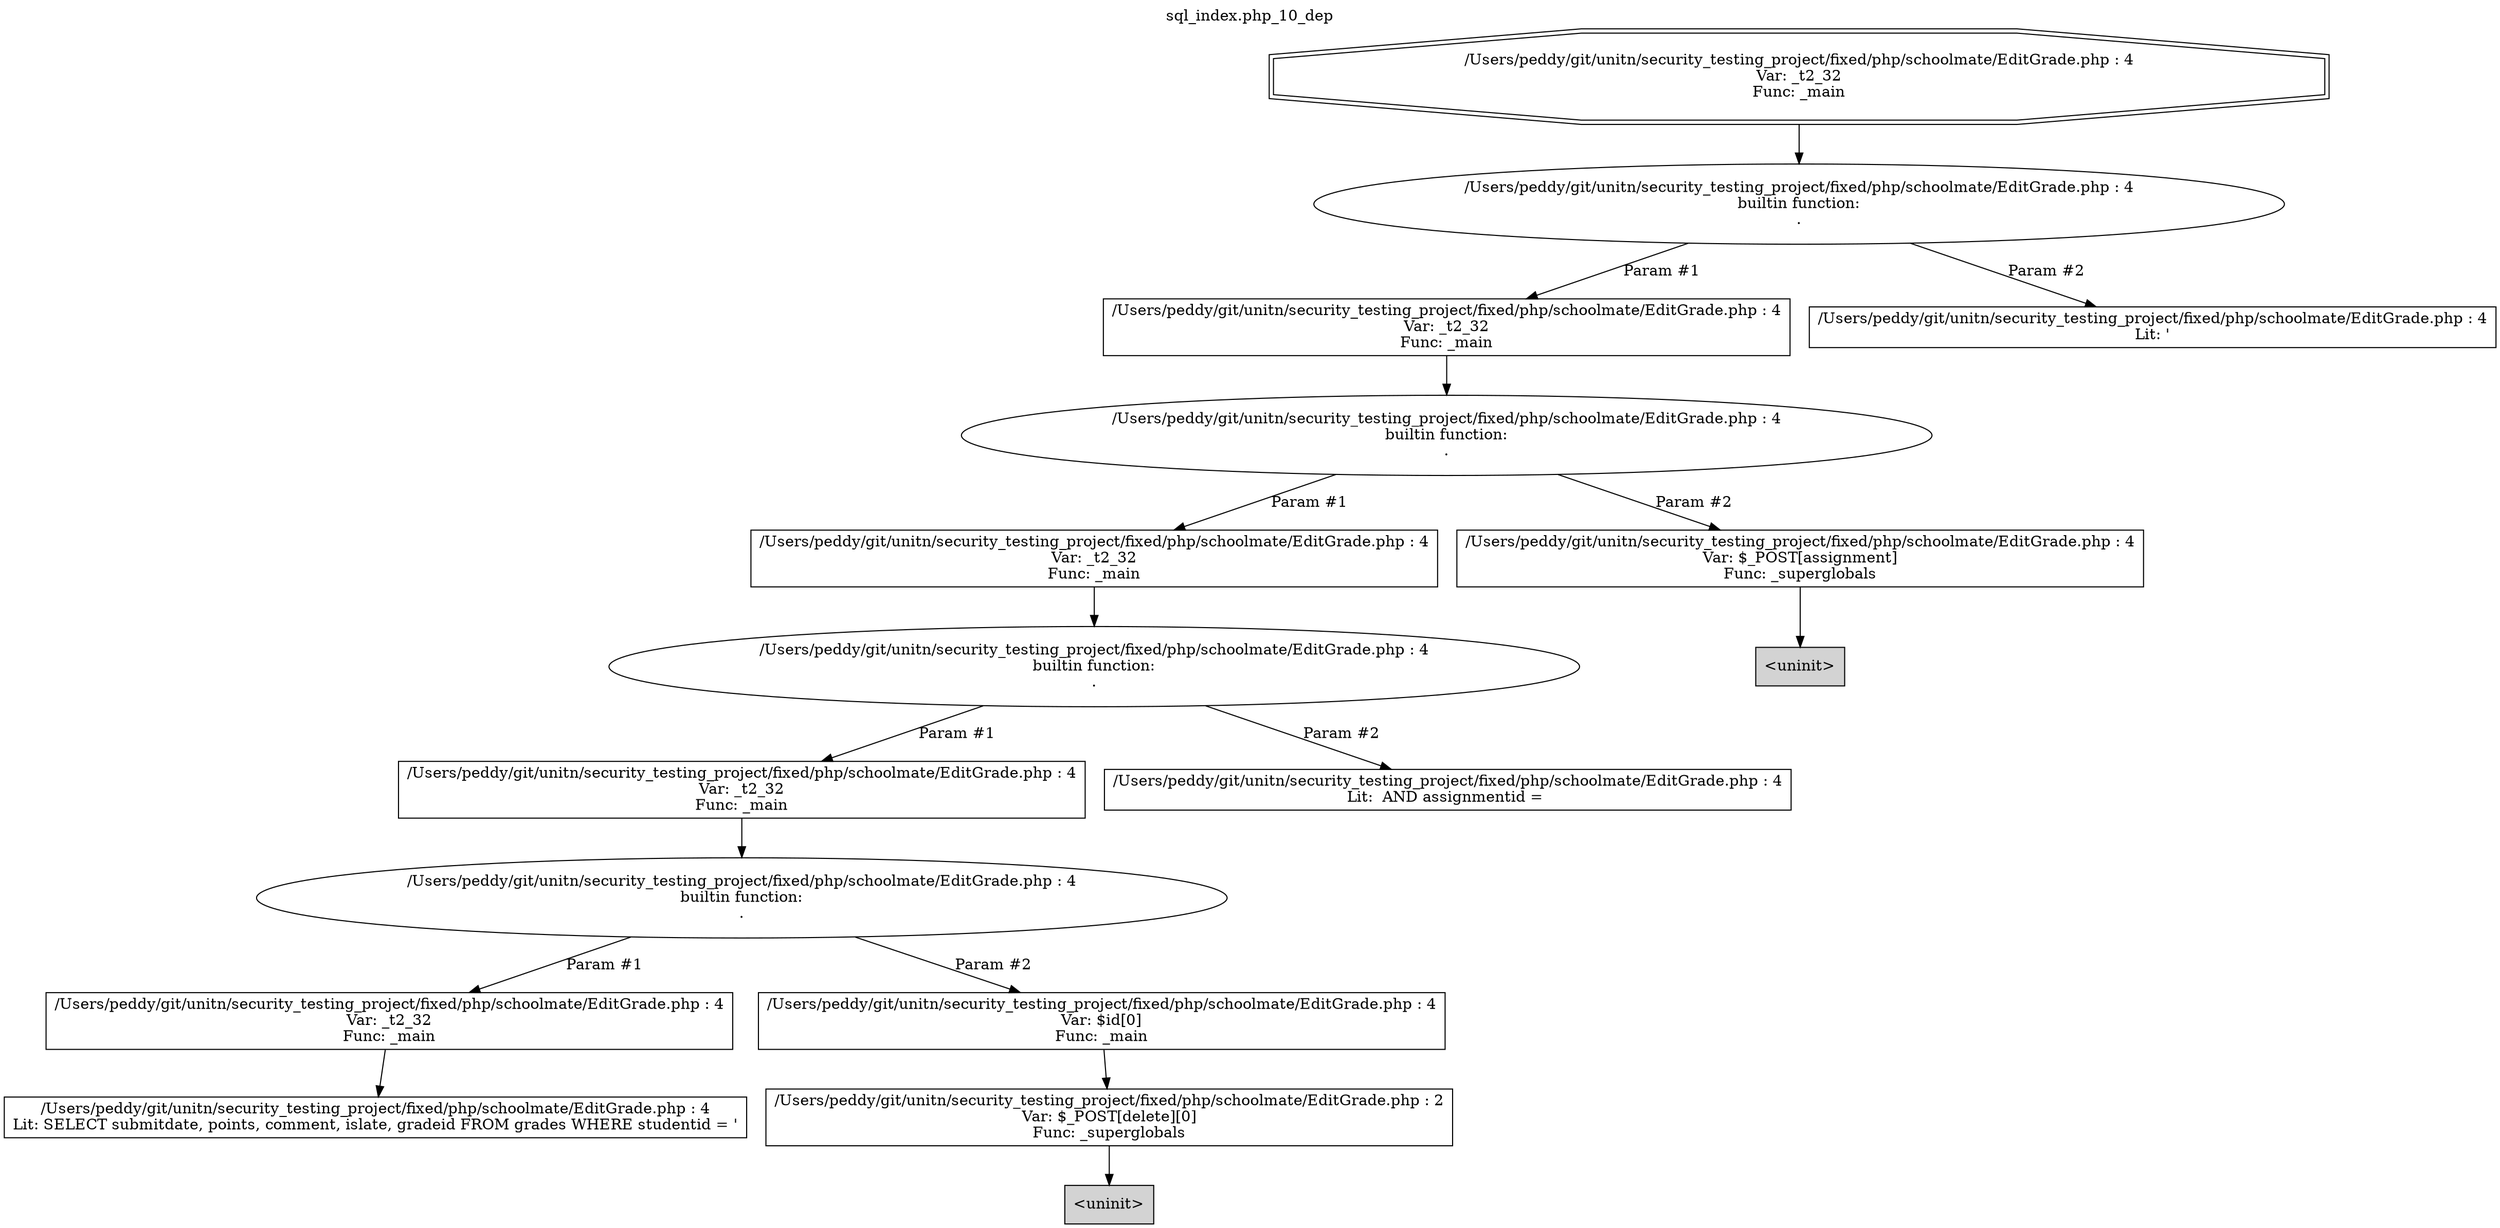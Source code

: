 digraph cfg {
  label="sql_index.php_10_dep";
  labelloc=t;
  n1 [shape=doubleoctagon, label="/Users/peddy/git/unitn/security_testing_project/fixed/php/schoolmate/EditGrade.php : 4\nVar: _t2_32\nFunc: _main\n"];
  n2 [shape=ellipse, label="/Users/peddy/git/unitn/security_testing_project/fixed/php/schoolmate/EditGrade.php : 4\nbuiltin function:\n.\n"];
  n3 [shape=box, label="/Users/peddy/git/unitn/security_testing_project/fixed/php/schoolmate/EditGrade.php : 4\nVar: _t2_32\nFunc: _main\n"];
  n4 [shape=ellipse, label="/Users/peddy/git/unitn/security_testing_project/fixed/php/schoolmate/EditGrade.php : 4\nbuiltin function:\n.\n"];
  n5 [shape=box, label="/Users/peddy/git/unitn/security_testing_project/fixed/php/schoolmate/EditGrade.php : 4\nVar: _t2_32\nFunc: _main\n"];
  n6 [shape=ellipse, label="/Users/peddy/git/unitn/security_testing_project/fixed/php/schoolmate/EditGrade.php : 4\nbuiltin function:\n.\n"];
  n7 [shape=box, label="/Users/peddy/git/unitn/security_testing_project/fixed/php/schoolmate/EditGrade.php : 4\nVar: _t2_32\nFunc: _main\n"];
  n8 [shape=ellipse, label="/Users/peddy/git/unitn/security_testing_project/fixed/php/schoolmate/EditGrade.php : 4\nbuiltin function:\n.\n"];
  n9 [shape=box, label="/Users/peddy/git/unitn/security_testing_project/fixed/php/schoolmate/EditGrade.php : 4\nVar: _t2_32\nFunc: _main\n"];
  n10 [shape=box, label="/Users/peddy/git/unitn/security_testing_project/fixed/php/schoolmate/EditGrade.php : 4\nLit: SELECT submitdate, points, comment, islate, gradeid FROM grades WHERE studentid = '\n"];
  n11 [shape=box, label="/Users/peddy/git/unitn/security_testing_project/fixed/php/schoolmate/EditGrade.php : 4\nVar: $id[0]\nFunc: _main\n"];
  n12 [shape=box, label="/Users/peddy/git/unitn/security_testing_project/fixed/php/schoolmate/EditGrade.php : 2\nVar: $_POST[delete][0]\nFunc: _superglobals\n"];
  n13 [shape=box, label="<uninit>",style=filled];
  n14 [shape=box, label="/Users/peddy/git/unitn/security_testing_project/fixed/php/schoolmate/EditGrade.php : 4\nLit:  AND assignmentid = \n"];
  n15 [shape=box, label="/Users/peddy/git/unitn/security_testing_project/fixed/php/schoolmate/EditGrade.php : 4\nVar: $_POST[assignment]\nFunc: _superglobals\n"];
  n16 [shape=box, label="<uninit>",style=filled];
  n17 [shape=box, label="/Users/peddy/git/unitn/security_testing_project/fixed/php/schoolmate/EditGrade.php : 4\nLit: '\n"];
  n1 -> n2;
  n3 -> n4;
  n5 -> n6;
  n7 -> n8;
  n9 -> n10;
  n8 -> n9[label="Param #1"];
  n8 -> n11[label="Param #2"];
  n12 -> n13;
  n11 -> n12;
  n6 -> n7[label="Param #1"];
  n6 -> n14[label="Param #2"];
  n4 -> n5[label="Param #1"];
  n4 -> n15[label="Param #2"];
  n15 -> n16;
  n2 -> n3[label="Param #1"];
  n2 -> n17[label="Param #2"];
}
